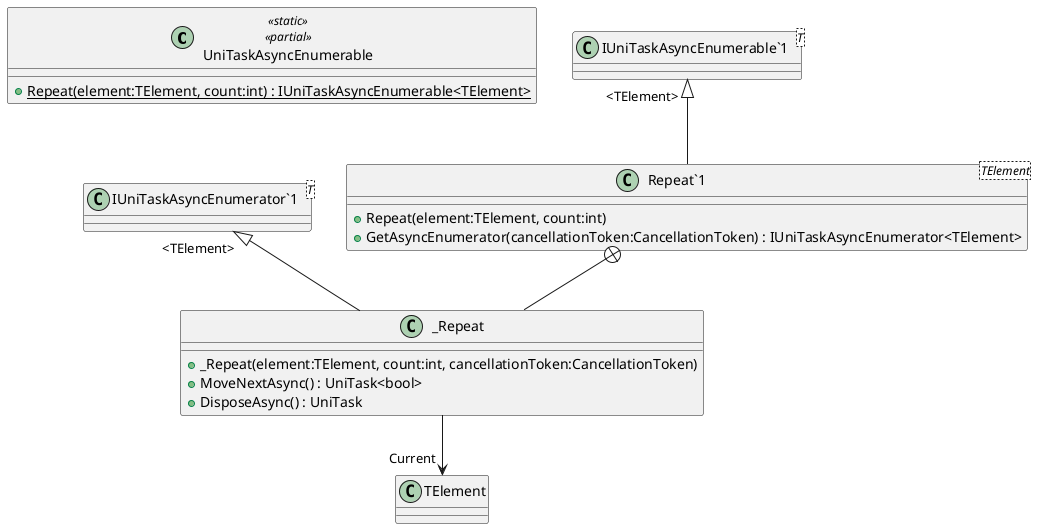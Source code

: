 @startuml
class UniTaskAsyncEnumerable <<static>> <<partial>> {
    + {static} Repeat(element:TElement, count:int) : IUniTaskAsyncEnumerable<TElement>
}
class "Repeat`1"<TElement> {
    + Repeat(element:TElement, count:int)
    + GetAsyncEnumerator(cancellationToken:CancellationToken) : IUniTaskAsyncEnumerator<TElement>
}
class "IUniTaskAsyncEnumerable`1"<T> {
}
class _Repeat {
    + _Repeat(element:TElement, count:int, cancellationToken:CancellationToken)
    + MoveNextAsync() : UniTask<bool>
    + DisposeAsync() : UniTask
}
class "IUniTaskAsyncEnumerator`1"<T> {
}
"IUniTaskAsyncEnumerable`1" "<TElement>" <|-- "Repeat`1"
"Repeat`1" +-- _Repeat
"IUniTaskAsyncEnumerator`1" "<TElement>" <|-- _Repeat
_Repeat --> "Current" TElement
@enduml
